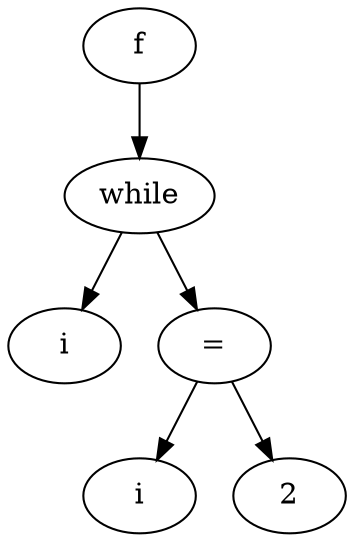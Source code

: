 # Executado assim: ./output2dot.sh 
# https://graphviz.org/doc/info/lang.html
digraph {
  x559babbaf370 -> x559babbaf5a0
  x559babbaf5a0 -> x559babbaf420
  x559babbaf420 [label="i"]
  x559babbaf5a0 -> x559babbaf500
  x559babbaf500 -> x559babbaf550
  x559babbaf550 [label="i"]
  x559babbaf500 -> x559babbaf4d0
  x559babbaf4d0 [label="2"]
  x559babbaf500 [label="="]
  x559babbaf5a0 [label="while"]
  x559babbaf370 [label="f"]
}
